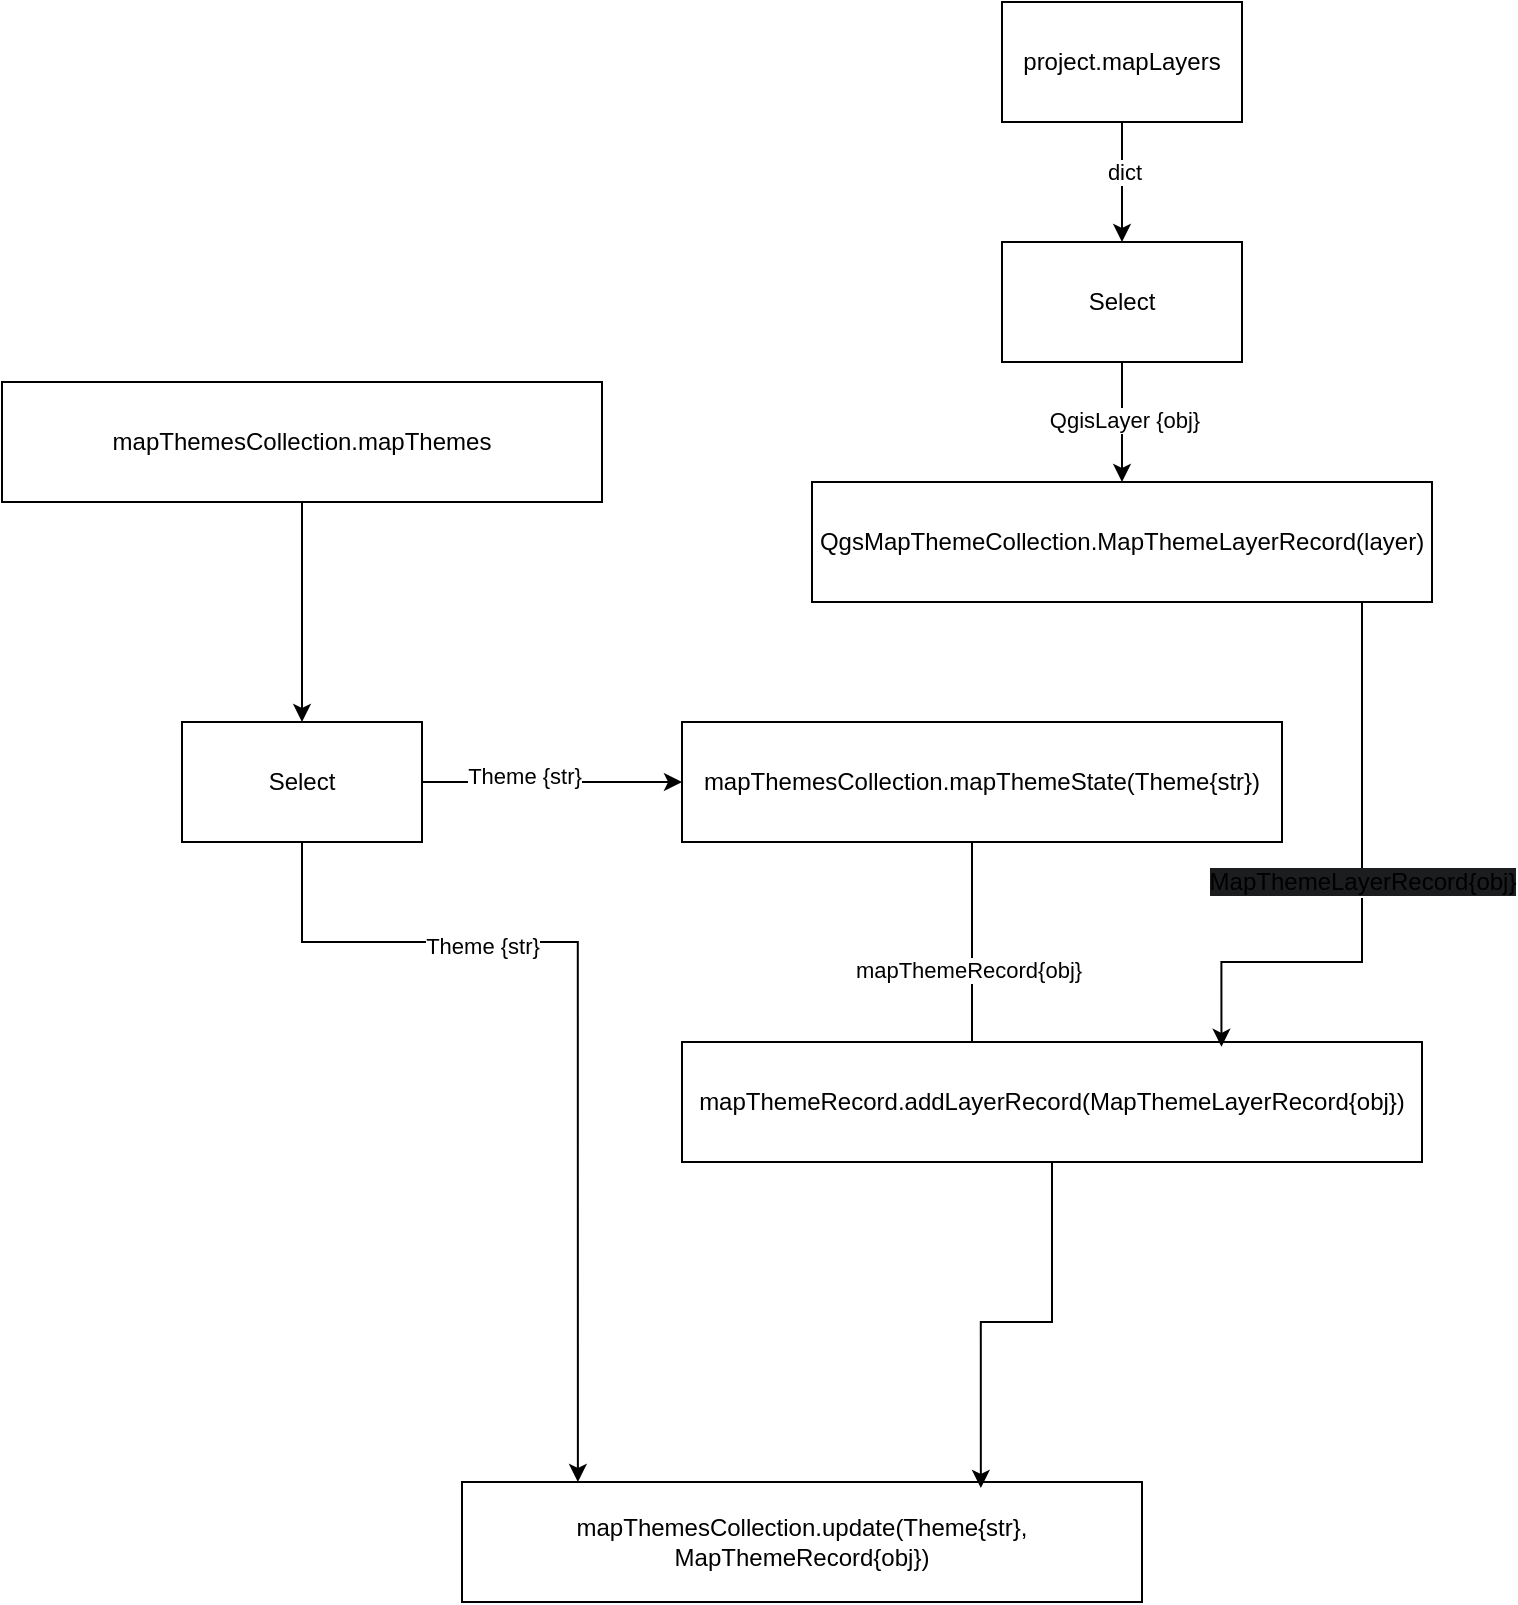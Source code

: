 <mxfile version="28.0.6">
  <diagram name="Page-1" id="H-HRBg1L7iBOneHxgdPA">
    <mxGraphModel dx="1042" dy="634" grid="1" gridSize="10" guides="1" tooltips="1" connect="1" arrows="1" fold="1" page="1" pageScale="1" pageWidth="850" pageHeight="1100" math="0" shadow="0">
      <root>
        <mxCell id="0" />
        <mxCell id="1" parent="0" />
        <mxCell id="_4ogjV2S70qeCIrHdmnf-1" value="mapThemesCollection.update(Theme{str}, MapThemeRecord{obj})" style="rounded=0;whiteSpace=wrap;html=1;" vertex="1" parent="1">
          <mxGeometry x="270" y="750" width="340" height="60" as="geometry" />
        </mxCell>
        <mxCell id="_4ogjV2S70qeCIrHdmnf-4" style="edgeStyle=orthogonalEdgeStyle;rounded=0;orthogonalLoop=1;jettySize=auto;html=1;entryX=0.141;entryY=0;entryDx=0;entryDy=0;entryPerimeter=0;" edge="1" parent="1">
          <mxGeometry relative="1" as="geometry">
            <mxPoint x="190" y="430" as="sourcePoint" />
            <mxPoint x="327.94" y="750" as="targetPoint" />
            <Array as="points">
              <mxPoint x="190" y="480" />
              <mxPoint x="328" y="480" />
            </Array>
          </mxGeometry>
        </mxCell>
        <mxCell id="_4ogjV2S70qeCIrHdmnf-6" value="Theme {str}" style="edgeLabel;html=1;align=center;verticalAlign=middle;resizable=0;points=[];" vertex="1" connectable="0" parent="_4ogjV2S70qeCIrHdmnf-4">
          <mxGeometry x="-0.391" y="-2" relative="1" as="geometry">
            <mxPoint as="offset" />
          </mxGeometry>
        </mxCell>
        <mxCell id="_4ogjV2S70qeCIrHdmnf-9" style="edgeStyle=orthogonalEdgeStyle;rounded=0;orthogonalLoop=1;jettySize=auto;html=1;entryX=0;entryY=0.5;entryDx=0;entryDy=0;" edge="1" parent="1" source="_4ogjV2S70qeCIrHdmnf-2" target="_4ogjV2S70qeCIrHdmnf-3">
          <mxGeometry relative="1" as="geometry" />
        </mxCell>
        <mxCell id="_4ogjV2S70qeCIrHdmnf-13" value="Theme {str}" style="edgeLabel;html=1;align=center;verticalAlign=middle;resizable=0;points=[];" vertex="1" connectable="0" parent="_4ogjV2S70qeCIrHdmnf-9">
          <mxGeometry x="-0.215" y="3" relative="1" as="geometry">
            <mxPoint as="offset" />
          </mxGeometry>
        </mxCell>
        <mxCell id="_4ogjV2S70qeCIrHdmnf-2" value="Select" style="rounded=0;whiteSpace=wrap;html=1;" vertex="1" parent="1">
          <mxGeometry x="130" y="370" width="120" height="60" as="geometry" />
        </mxCell>
        <mxCell id="_4ogjV2S70qeCIrHdmnf-5" style="edgeStyle=orthogonalEdgeStyle;rounded=0;orthogonalLoop=1;jettySize=auto;html=1;entryX=0.5;entryY=0;entryDx=0;entryDy=0;" edge="1" parent="1" source="_4ogjV2S70qeCIrHdmnf-3" target="_4ogjV2S70qeCIrHdmnf-25">
          <mxGeometry relative="1" as="geometry">
            <mxPoint x="530" y="570" as="targetPoint" />
            <Array as="points">
              <mxPoint x="525" y="590" />
            </Array>
          </mxGeometry>
        </mxCell>
        <mxCell id="_4ogjV2S70qeCIrHdmnf-7" value="mapThemeRecord{obj}" style="edgeLabel;html=1;align=center;verticalAlign=middle;resizable=0;points=[];" vertex="1" connectable="0" parent="_4ogjV2S70qeCIrHdmnf-5">
          <mxGeometry x="-0.508" y="-2" relative="1" as="geometry">
            <mxPoint as="offset" />
          </mxGeometry>
        </mxCell>
        <mxCell id="_4ogjV2S70qeCIrHdmnf-3" value="mapThemesCollection.mapThemeState(Theme{str})" style="rounded=0;whiteSpace=wrap;html=1;" vertex="1" parent="1">
          <mxGeometry x="380" y="370" width="300" height="60" as="geometry" />
        </mxCell>
        <mxCell id="_4ogjV2S70qeCIrHdmnf-12" style="edgeStyle=orthogonalEdgeStyle;rounded=0;orthogonalLoop=1;jettySize=auto;html=1;entryX=0.5;entryY=0;entryDx=0;entryDy=0;" edge="1" parent="1" source="_4ogjV2S70qeCIrHdmnf-11" target="_4ogjV2S70qeCIrHdmnf-2">
          <mxGeometry relative="1" as="geometry" />
        </mxCell>
        <mxCell id="_4ogjV2S70qeCIrHdmnf-11" value="mapThemesCollection.mapThemes" style="rounded=0;whiteSpace=wrap;html=1;" vertex="1" parent="1">
          <mxGeometry x="40" y="200" width="300" height="60" as="geometry" />
        </mxCell>
        <mxCell id="_4ogjV2S70qeCIrHdmnf-22" style="edgeStyle=orthogonalEdgeStyle;rounded=0;orthogonalLoop=1;jettySize=auto;html=1;entryX=0.5;entryY=0;entryDx=0;entryDy=0;" edge="1" parent="1" source="_4ogjV2S70qeCIrHdmnf-14" target="_4ogjV2S70qeCIrHdmnf-20">
          <mxGeometry relative="1" as="geometry" />
        </mxCell>
        <mxCell id="_4ogjV2S70qeCIrHdmnf-24" value="QgisLayer {obj}" style="edgeLabel;html=1;align=center;verticalAlign=middle;resizable=0;points=[];" vertex="1" connectable="0" parent="_4ogjV2S70qeCIrHdmnf-22">
          <mxGeometry x="-0.053" y="1" relative="1" as="geometry">
            <mxPoint as="offset" />
          </mxGeometry>
        </mxCell>
        <mxCell id="_4ogjV2S70qeCIrHdmnf-14" value="Select" style="rounded=0;whiteSpace=wrap;html=1;" vertex="1" parent="1">
          <mxGeometry x="540" y="130" width="120" height="60" as="geometry" />
        </mxCell>
        <mxCell id="_4ogjV2S70qeCIrHdmnf-18" style="edgeStyle=orthogonalEdgeStyle;rounded=0;orthogonalLoop=1;jettySize=auto;html=1;entryX=0.5;entryY=0;entryDx=0;entryDy=0;" edge="1" parent="1" source="_4ogjV2S70qeCIrHdmnf-16" target="_4ogjV2S70qeCIrHdmnf-14">
          <mxGeometry relative="1" as="geometry" />
        </mxCell>
        <mxCell id="_4ogjV2S70qeCIrHdmnf-23" value="dict" style="edgeLabel;html=1;align=center;verticalAlign=middle;resizable=0;points=[];" vertex="1" connectable="0" parent="_4ogjV2S70qeCIrHdmnf-18">
          <mxGeometry x="-0.187" y="1" relative="1" as="geometry">
            <mxPoint as="offset" />
          </mxGeometry>
        </mxCell>
        <mxCell id="_4ogjV2S70qeCIrHdmnf-16" value="project.mapLayers" style="rounded=0;whiteSpace=wrap;html=1;" vertex="1" parent="1">
          <mxGeometry x="540" y="10" width="120" height="60" as="geometry" />
        </mxCell>
        <mxCell id="_4ogjV2S70qeCIrHdmnf-20" value="&lt;span style=&quot;text-align: left;&quot;&gt;QgsMapThemeCollection.MapThemeLayerRecord(layer)&lt;/span&gt;" style="rounded=0;whiteSpace=wrap;html=1;" vertex="1" parent="1">
          <mxGeometry x="445" y="250" width="310" height="60" as="geometry" />
        </mxCell>
        <mxCell id="_4ogjV2S70qeCIrHdmnf-25" value="mapThemeRecord.addLayerRecord(MapThemeLayerRecord{obj})" style="rounded=0;whiteSpace=wrap;html=1;" vertex="1" parent="1">
          <mxGeometry x="380" y="530" width="370" height="60" as="geometry" />
        </mxCell>
        <mxCell id="_4ogjV2S70qeCIrHdmnf-26" style="edgeStyle=orthogonalEdgeStyle;rounded=0;orthogonalLoop=1;jettySize=auto;html=1;entryX=0.729;entryY=0.04;entryDx=0;entryDy=0;entryPerimeter=0;" edge="1" parent="1" source="_4ogjV2S70qeCIrHdmnf-20" target="_4ogjV2S70qeCIrHdmnf-25">
          <mxGeometry relative="1" as="geometry">
            <Array as="points">
              <mxPoint x="720" y="490" />
              <mxPoint x="650" y="490" />
            </Array>
          </mxGeometry>
        </mxCell>
        <mxCell id="_4ogjV2S70qeCIrHdmnf-27" value="&lt;span style=&quot;font-size: 12px; text-wrap-mode: wrap; background-color: rgb(27, 29, 30);&quot;&gt;MapThemeLayerRecord{obj}&lt;/span&gt;" style="edgeLabel;html=1;align=center;verticalAlign=middle;resizable=0;points=[];" vertex="1" connectable="0" parent="_4ogjV2S70qeCIrHdmnf-26">
          <mxGeometry x="-0.277" relative="1" as="geometry">
            <mxPoint y="34" as="offset" />
          </mxGeometry>
        </mxCell>
        <mxCell id="_4ogjV2S70qeCIrHdmnf-28" style="edgeStyle=orthogonalEdgeStyle;rounded=0;orthogonalLoop=1;jettySize=auto;html=1;entryX=0.763;entryY=0.05;entryDx=0;entryDy=0;entryPerimeter=0;" edge="1" parent="1" source="_4ogjV2S70qeCIrHdmnf-25" target="_4ogjV2S70qeCIrHdmnf-1">
          <mxGeometry relative="1" as="geometry" />
        </mxCell>
      </root>
    </mxGraphModel>
  </diagram>
</mxfile>
